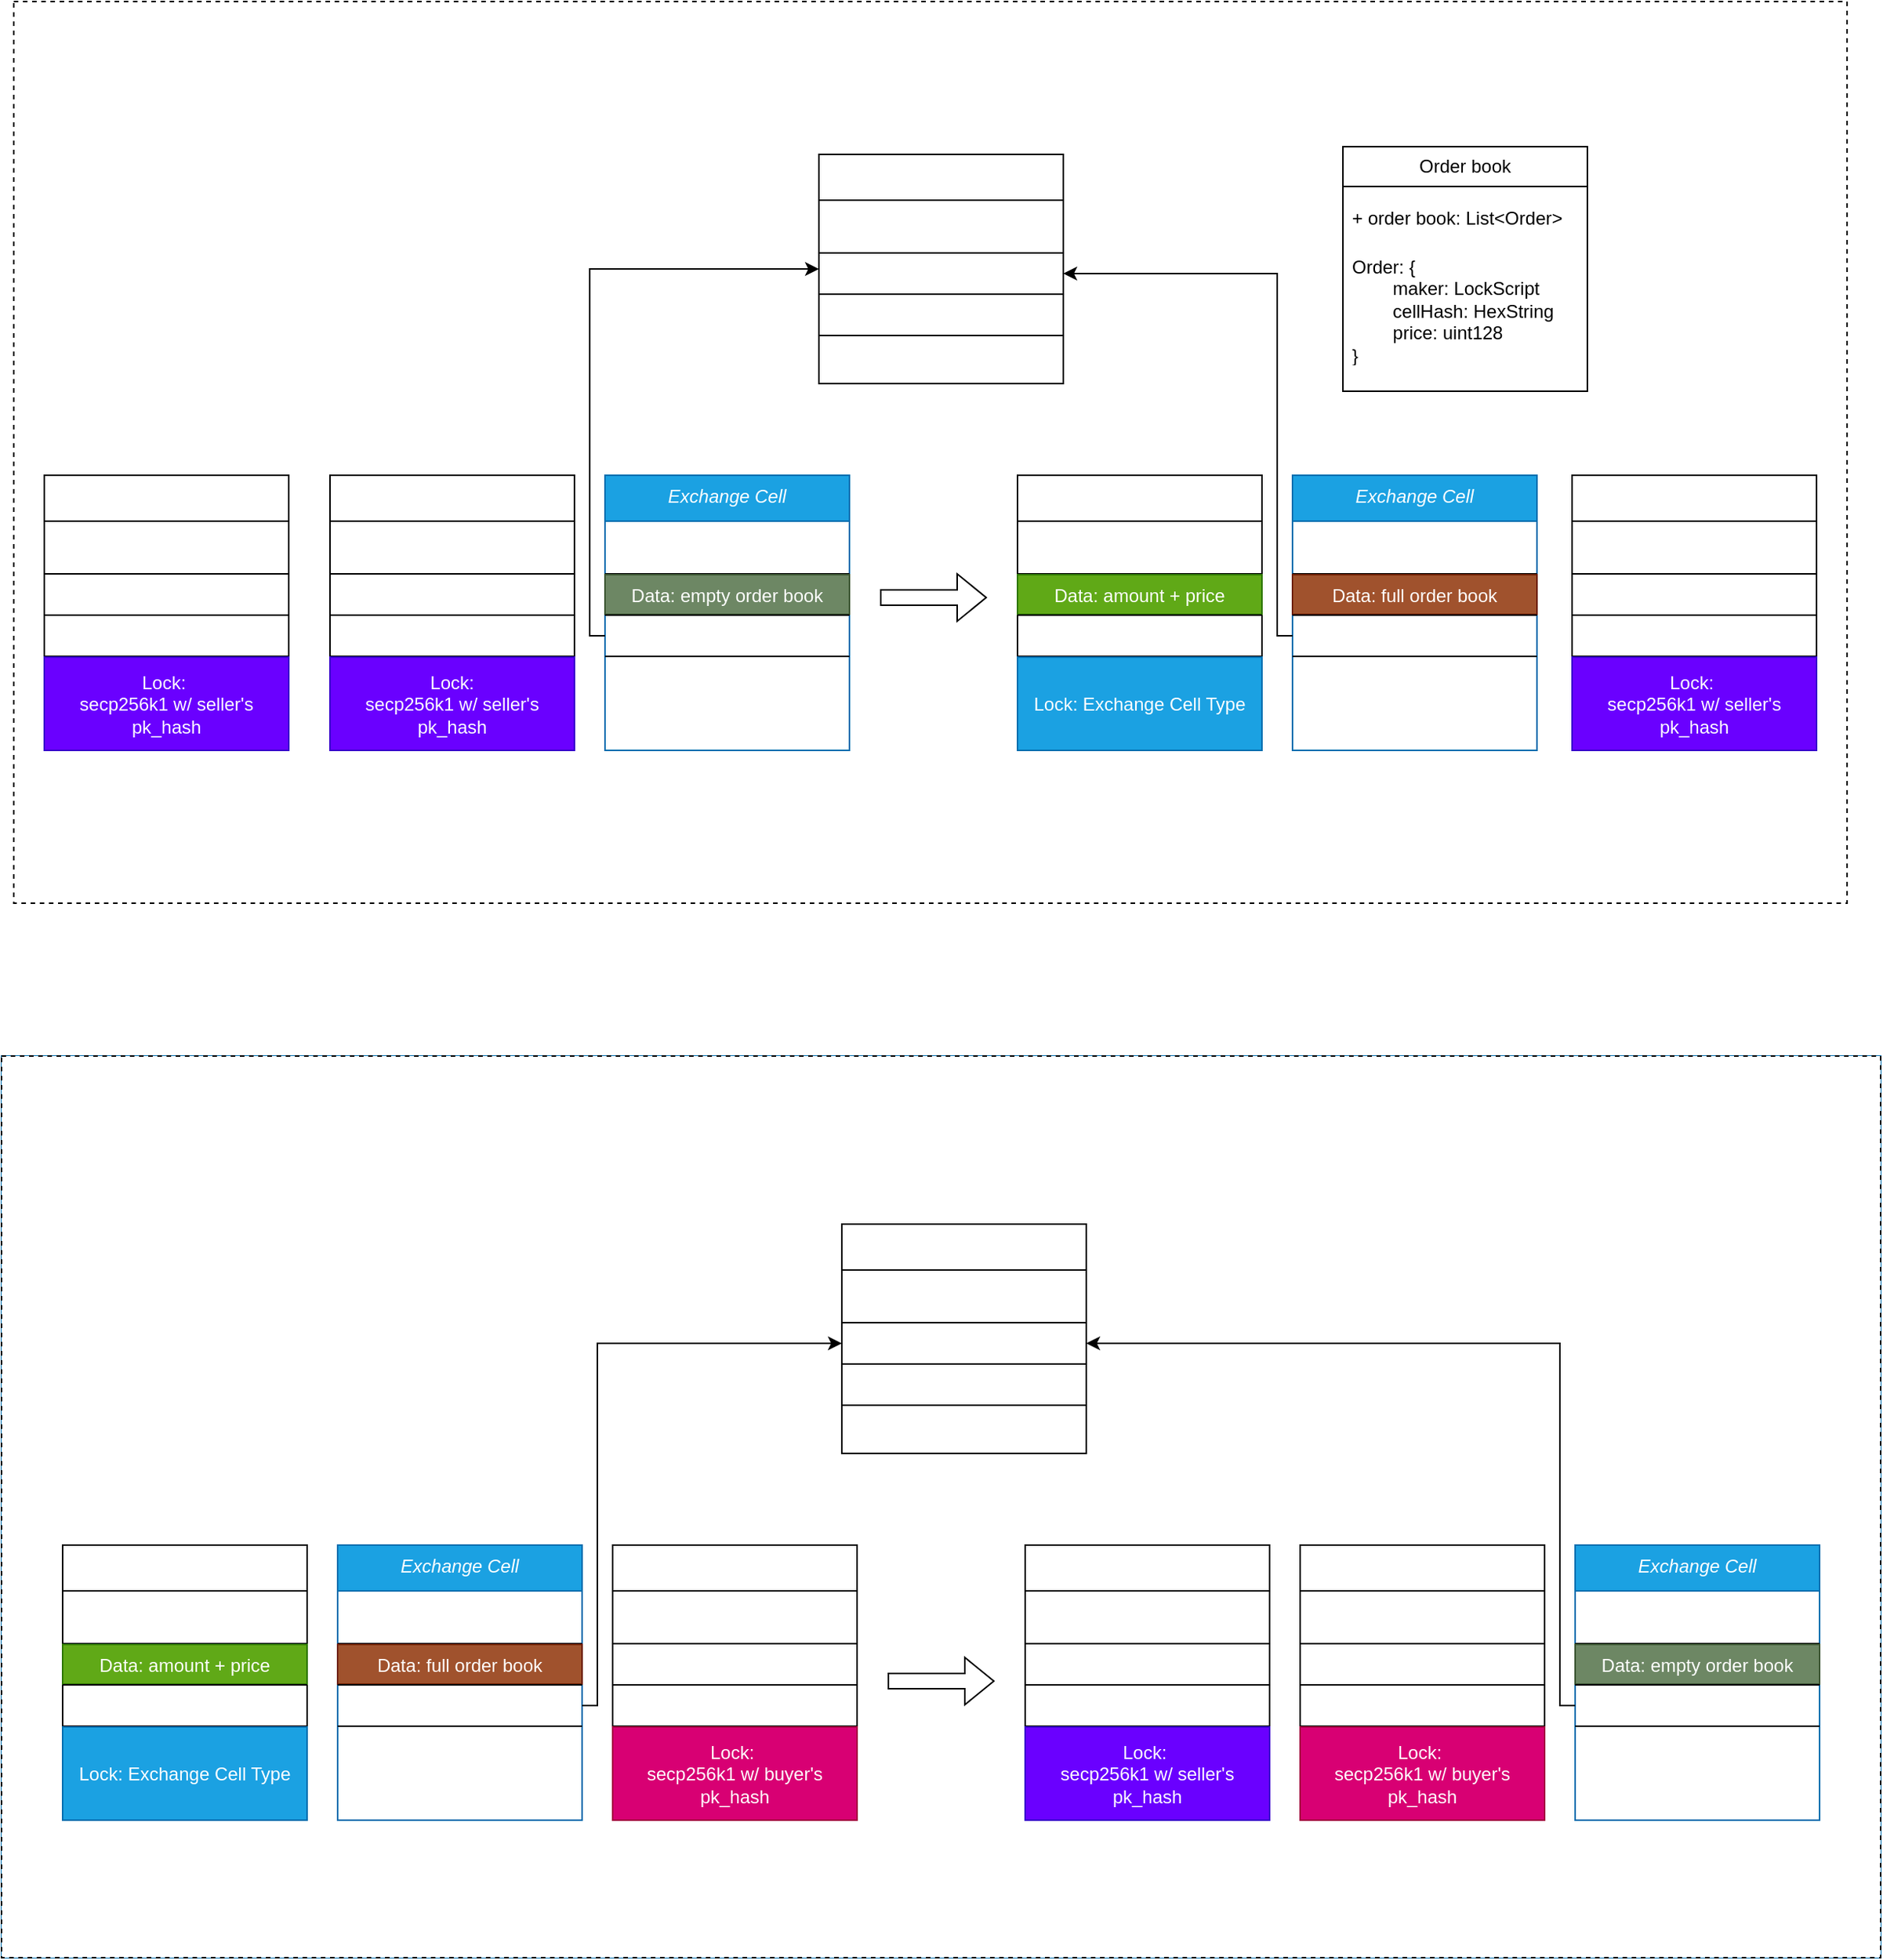 <mxfile version="24.1.0" type="device">
  <diagram id="C5RBs43oDa-KdzZeNtuy" name="Page-1">
    <mxGraphModel dx="1750" dy="1195" grid="1" gridSize="10" guides="1" tooltips="1" connect="1" arrows="1" fold="1" page="1" pageScale="1" pageWidth="3300" pageHeight="4681" math="0" shadow="0">
      <root>
        <mxCell id="WIyWlLk6GJQsqaUBKTNV-0" />
        <mxCell id="WIyWlLk6GJQsqaUBKTNV-1" parent="WIyWlLk6GJQsqaUBKTNV-0" />
        <mxCell id="SY5QjnocFaA03xhbowf3-236" value="" style="group;fillColor=#1ba1e2;fontColor=#ffffff;strokeColor=#006EAF;" parent="WIyWlLk6GJQsqaUBKTNV-1" vertex="1" connectable="0">
          <mxGeometry x="212" y="860" width="1230" height="590" as="geometry" />
        </mxCell>
        <mxCell id="SY5QjnocFaA03xhbowf3-235" value="" style="rounded=0;whiteSpace=wrap;html=1;dashed=1;fontColor=#FFFFFF;" parent="SY5QjnocFaA03xhbowf3-236" vertex="1">
          <mxGeometry width="1230" height="590" as="geometry" />
        </mxCell>
        <mxCell id="SY5QjnocFaA03xhbowf3-116" value="SUDT Cell (in order)" style="swimlane;fontStyle=2;align=center;verticalAlign=top;childLayout=stackLayout;horizontal=1;startSize=30;horizontalStack=0;resizeParent=1;resizeLast=0;collapsible=1;marginBottom=0;rounded=0;shadow=0;strokeWidth=1;fontColor=#FFFFFF;" parent="SY5QjnocFaA03xhbowf3-236" vertex="1">
          <mxGeometry x="40" y="320" width="160" height="180" as="geometry">
            <mxRectangle x="230" y="140" width="160" height="26" as="alternateBounds" />
          </mxGeometry>
        </mxCell>
        <mxCell id="SY5QjnocFaA03xhbowf3-117" value="Capacity" style="text;align=center;verticalAlign=middle;spacingLeft=4;spacingRight=4;overflow=hidden;rotatable=0;points=[[0,0.5],[1,0.5]];portConstraint=eastwest;fontColor=#FFFFFF;" parent="SY5QjnocFaA03xhbowf3-116" vertex="1">
          <mxGeometry y="30" width="160" height="34" as="geometry" />
        </mxCell>
        <mxCell id="SY5QjnocFaA03xhbowf3-118" value="" style="line;html=1;strokeWidth=1;align=left;verticalAlign=middle;spacingTop=-1;spacingLeft=3;spacingRight=3;rotatable=0;labelPosition=right;points=[];portConstraint=eastwest;fontColor=#FFFFFF;" parent="SY5QjnocFaA03xhbowf3-116" vertex="1">
          <mxGeometry y="64" width="160" height="1" as="geometry" />
        </mxCell>
        <mxCell id="SY5QjnocFaA03xhbowf3-119" value="Data: amount + price" style="text;align=center;verticalAlign=middle;spacingLeft=4;spacingRight=4;overflow=hidden;rotatable=0;points=[[0,0.5],[1,0.5]];portConstraint=eastwest;rounded=0;shadow=0;html=0;fontColor=#ffffff;fillColor=#60a917;strokeColor=#2D7600;" parent="SY5QjnocFaA03xhbowf3-116" vertex="1">
          <mxGeometry y="65" width="160" height="26" as="geometry" />
        </mxCell>
        <mxCell id="SY5QjnocFaA03xhbowf3-120" value="" style="line;html=1;strokeWidth=1;align=left;verticalAlign=middle;spacingTop=-1;spacingLeft=3;spacingRight=3;rotatable=0;labelPosition=right;points=[];portConstraint=eastwest;fontColor=#FFFFFF;" parent="SY5QjnocFaA03xhbowf3-116" vertex="1">
          <mxGeometry y="91" width="160" height="1" as="geometry" />
        </mxCell>
        <mxCell id="SY5QjnocFaA03xhbowf3-121" value="Type: SUDT type" style="text;align=center;verticalAlign=middle;spacingLeft=4;spacingRight=4;overflow=hidden;rotatable=0;points=[[0,0.5],[1,0.5]];portConstraint=eastwest;rounded=0;shadow=0;html=0;fontColor=#FFFFFF;" parent="SY5QjnocFaA03xhbowf3-116" vertex="1">
          <mxGeometry y="92" width="160" height="26" as="geometry" />
        </mxCell>
        <mxCell id="SY5QjnocFaA03xhbowf3-122" value="" style="line;html=1;strokeWidth=1;align=left;verticalAlign=middle;spacingTop=-1;spacingLeft=3;spacingRight=3;rotatable=0;labelPosition=right;points=[];portConstraint=eastwest;fontColor=#FFFFFF;" parent="SY5QjnocFaA03xhbowf3-116" vertex="1">
          <mxGeometry y="118" width="160" height="1" as="geometry" />
        </mxCell>
        <mxCell id="SY5QjnocFaA03xhbowf3-123" value="Lock: Exchange Cell Type" style="text;align=center;verticalAlign=middle;spacingLeft=4;spacingRight=4;overflow=hidden;rotatable=0;points=[[0,0.5],[1,0.5]];portConstraint=eastwest;whiteSpace=wrap;fontColor=#ffffff;fillColor=#1ba1e2;strokeColor=#006EAF;" parent="SY5QjnocFaA03xhbowf3-116" vertex="1">
          <mxGeometry y="119" width="160" height="61" as="geometry" />
        </mxCell>
        <mxCell id="SY5QjnocFaA03xhbowf3-124" value="Exchange Cell" style="swimlane;fontStyle=2;align=center;verticalAlign=top;childLayout=stackLayout;horizontal=1;startSize=30;horizontalStack=0;resizeParent=1;resizeLast=0;collapsible=1;marginBottom=0;rounded=0;shadow=0;strokeWidth=1;fontColor=#ffffff;fillColor=#1ba1e2;strokeColor=#006EAF;" parent="SY5QjnocFaA03xhbowf3-236" vertex="1">
          <mxGeometry x="220" y="320" width="160" height="180" as="geometry">
            <mxRectangle x="230" y="140" width="160" height="26" as="alternateBounds" />
          </mxGeometry>
        </mxCell>
        <mxCell id="SY5QjnocFaA03xhbowf3-125" value="Capacity" style="text;align=center;verticalAlign=middle;spacingLeft=4;spacingRight=4;overflow=hidden;rotatable=0;points=[[0,0.5],[1,0.5]];portConstraint=eastwest;fontColor=#FFFFFF;" parent="SY5QjnocFaA03xhbowf3-124" vertex="1">
          <mxGeometry y="30" width="160" height="34" as="geometry" />
        </mxCell>
        <mxCell id="SY5QjnocFaA03xhbowf3-126" value="" style="line;html=1;strokeWidth=1;align=left;verticalAlign=middle;spacingTop=-1;spacingLeft=3;spacingRight=3;rotatable=0;labelPosition=right;points=[];portConstraint=eastwest;fontColor=#FFFFFF;" parent="SY5QjnocFaA03xhbowf3-124" vertex="1">
          <mxGeometry y="64" width="160" height="1" as="geometry" />
        </mxCell>
        <mxCell id="SY5QjnocFaA03xhbowf3-127" value="Data: full order book" style="text;align=center;verticalAlign=middle;spacingLeft=4;spacingRight=4;overflow=hidden;rotatable=0;points=[[0,0.5],[1,0.5]];portConstraint=eastwest;rounded=0;shadow=0;html=0;fontColor=#ffffff;fillColor=#a0522d;strokeColor=#6D1F00;" parent="SY5QjnocFaA03xhbowf3-124" vertex="1">
          <mxGeometry y="65" width="160" height="26" as="geometry" />
        </mxCell>
        <mxCell id="SY5QjnocFaA03xhbowf3-128" value="" style="line;html=1;strokeWidth=1;align=left;verticalAlign=middle;spacingTop=-1;spacingLeft=3;spacingRight=3;rotatable=0;labelPosition=right;points=[];portConstraint=eastwest;fontColor=#FFFFFF;" parent="SY5QjnocFaA03xhbowf3-124" vertex="1">
          <mxGeometry y="91" width="160" height="1" as="geometry" />
        </mxCell>
        <mxCell id="SY5QjnocFaA03xhbowf3-129" value="Type: Exchange" style="text;align=center;verticalAlign=middle;spacingLeft=4;spacingRight=4;overflow=hidden;rotatable=0;points=[[0,0.5],[1,0.5]];portConstraint=eastwest;rounded=0;shadow=0;html=0;fontColor=#FFFFFF;" parent="SY5QjnocFaA03xhbowf3-124" vertex="1">
          <mxGeometry y="92" width="160" height="26" as="geometry" />
        </mxCell>
        <mxCell id="SY5QjnocFaA03xhbowf3-130" value="" style="line;html=1;strokeWidth=1;align=left;verticalAlign=middle;spacingTop=-1;spacingLeft=3;spacingRight=3;rotatable=0;labelPosition=right;points=[];portConstraint=eastwest;fontColor=#FFFFFF;" parent="SY5QjnocFaA03xhbowf3-124" vertex="1">
          <mxGeometry y="118" width="160" height="1" as="geometry" />
        </mxCell>
        <mxCell id="SY5QjnocFaA03xhbowf3-131" value="Lock: null" style="text;align=center;verticalAlign=middle;spacingLeft=4;spacingRight=4;overflow=hidden;rotatable=0;points=[[0,0.5],[1,0.5]];portConstraint=eastwest;whiteSpace=wrap;fontColor=#FFFFFF;" parent="SY5QjnocFaA03xhbowf3-124" vertex="1">
          <mxGeometry y="119" width="160" height="61" as="geometry" />
        </mxCell>
        <mxCell id="SY5QjnocFaA03xhbowf3-132" value="Money Cell" style="swimlane;fontStyle=2;align=center;verticalAlign=top;childLayout=stackLayout;horizontal=1;startSize=30;horizontalStack=0;resizeParent=1;resizeLast=0;collapsible=1;marginBottom=0;rounded=0;shadow=0;strokeWidth=1;fontColor=#FFFFFF;" parent="SY5QjnocFaA03xhbowf3-236" vertex="1">
          <mxGeometry x="400" y="320" width="160" height="180" as="geometry">
            <mxRectangle x="230" y="140" width="160" height="26" as="alternateBounds" />
          </mxGeometry>
        </mxCell>
        <mxCell id="SY5QjnocFaA03xhbowf3-133" value="Capacity: &gt;= price" style="text;align=center;verticalAlign=middle;spacingLeft=4;spacingRight=4;overflow=hidden;rotatable=0;points=[[0,0.5],[1,0.5]];portConstraint=eastwest;fontColor=#FFFFFF;" parent="SY5QjnocFaA03xhbowf3-132" vertex="1">
          <mxGeometry y="30" width="160" height="34" as="geometry" />
        </mxCell>
        <mxCell id="SY5QjnocFaA03xhbowf3-134" value="" style="line;html=1;strokeWidth=1;align=left;verticalAlign=middle;spacingTop=-1;spacingLeft=3;spacingRight=3;rotatable=0;labelPosition=right;points=[];portConstraint=eastwest;fontColor=#FFFFFF;" parent="SY5QjnocFaA03xhbowf3-132" vertex="1">
          <mxGeometry y="64" width="160" height="1" as="geometry" />
        </mxCell>
        <mxCell id="SY5QjnocFaA03xhbowf3-135" value="Data" style="text;align=center;verticalAlign=middle;spacingLeft=4;spacingRight=4;overflow=hidden;rotatable=0;points=[[0,0.5],[1,0.5]];portConstraint=eastwest;rounded=0;shadow=0;html=0;fontColor=#FFFFFF;" parent="SY5QjnocFaA03xhbowf3-132" vertex="1">
          <mxGeometry y="65" width="160" height="26" as="geometry" />
        </mxCell>
        <mxCell id="SY5QjnocFaA03xhbowf3-136" value="" style="line;html=1;strokeWidth=1;align=left;verticalAlign=middle;spacingTop=-1;spacingLeft=3;spacingRight=3;rotatable=0;labelPosition=right;points=[];portConstraint=eastwest;fontColor=#FFFFFF;" parent="SY5QjnocFaA03xhbowf3-132" vertex="1">
          <mxGeometry y="91" width="160" height="1" as="geometry" />
        </mxCell>
        <mxCell id="SY5QjnocFaA03xhbowf3-137" value="Type" style="text;align=center;verticalAlign=middle;spacingLeft=4;spacingRight=4;overflow=hidden;rotatable=0;points=[[0,0.5],[1,0.5]];portConstraint=eastwest;rounded=0;shadow=0;html=0;fontColor=#FFFFFF;" parent="SY5QjnocFaA03xhbowf3-132" vertex="1">
          <mxGeometry y="92" width="160" height="26" as="geometry" />
        </mxCell>
        <mxCell id="SY5QjnocFaA03xhbowf3-138" value="" style="line;html=1;strokeWidth=1;align=left;verticalAlign=middle;spacingTop=-1;spacingLeft=3;spacingRight=3;rotatable=0;labelPosition=right;points=[];portConstraint=eastwest;fontColor=#FFFFFF;" parent="SY5QjnocFaA03xhbowf3-132" vertex="1">
          <mxGeometry y="118" width="160" height="1" as="geometry" />
        </mxCell>
        <mxCell id="SY5QjnocFaA03xhbowf3-139" value="Lock: &#xa;secp256k1 w/ buyer&#39;s pk_hash" style="text;align=center;verticalAlign=middle;spacingLeft=4;spacingRight=4;overflow=hidden;rotatable=0;points=[[0,0.5],[1,0.5]];portConstraint=eastwest;whiteSpace=wrap;fontColor=#FFFFFF;fillColor=#d80073;strokeColor=#A50040;" parent="SY5QjnocFaA03xhbowf3-132" vertex="1">
          <mxGeometry y="119" width="160" height="61" as="geometry" />
        </mxCell>
        <mxCell id="SY5QjnocFaA03xhbowf3-140" value="Money Cell" style="swimlane;fontStyle=2;align=center;verticalAlign=top;childLayout=stackLayout;horizontal=1;startSize=30;horizontalStack=0;resizeParent=1;resizeLast=0;collapsible=1;marginBottom=0;rounded=0;shadow=0;strokeWidth=1;fontColor=#FFFFFF;" parent="SY5QjnocFaA03xhbowf3-236" vertex="1">
          <mxGeometry x="670" y="320" width="160" height="180" as="geometry">
            <mxRectangle x="230" y="140" width="160" height="26" as="alternateBounds" />
          </mxGeometry>
        </mxCell>
        <mxCell id="SY5QjnocFaA03xhbowf3-141" value="Capacity: &gt;= price" style="text;align=center;verticalAlign=middle;spacingLeft=4;spacingRight=4;overflow=hidden;rotatable=0;points=[[0,0.5],[1,0.5]];portConstraint=eastwest;fontColor=#FFFFFF;" parent="SY5QjnocFaA03xhbowf3-140" vertex="1">
          <mxGeometry y="30" width="160" height="34" as="geometry" />
        </mxCell>
        <mxCell id="SY5QjnocFaA03xhbowf3-142" value="" style="line;html=1;strokeWidth=1;align=left;verticalAlign=middle;spacingTop=-1;spacingLeft=3;spacingRight=3;rotatable=0;labelPosition=right;points=[];portConstraint=eastwest;fontColor=#FFFFFF;" parent="SY5QjnocFaA03xhbowf3-140" vertex="1">
          <mxGeometry y="64" width="160" height="1" as="geometry" />
        </mxCell>
        <mxCell id="SY5QjnocFaA03xhbowf3-143" value="Data" style="text;align=center;verticalAlign=middle;spacingLeft=4;spacingRight=4;overflow=hidden;rotatable=0;points=[[0,0.5],[1,0.5]];portConstraint=eastwest;rounded=0;shadow=0;html=0;fontColor=#FFFFFF;" parent="SY5QjnocFaA03xhbowf3-140" vertex="1">
          <mxGeometry y="65" width="160" height="26" as="geometry" />
        </mxCell>
        <mxCell id="SY5QjnocFaA03xhbowf3-144" value="" style="line;html=1;strokeWidth=1;align=left;verticalAlign=middle;spacingTop=-1;spacingLeft=3;spacingRight=3;rotatable=0;labelPosition=right;points=[];portConstraint=eastwest;fontColor=#FFFFFF;" parent="SY5QjnocFaA03xhbowf3-140" vertex="1">
          <mxGeometry y="91" width="160" height="1" as="geometry" />
        </mxCell>
        <mxCell id="SY5QjnocFaA03xhbowf3-145" value="Type" style="text;align=center;verticalAlign=middle;spacingLeft=4;spacingRight=4;overflow=hidden;rotatable=0;points=[[0,0.5],[1,0.5]];portConstraint=eastwest;rounded=0;shadow=0;html=0;fontColor=#FFFFFF;" parent="SY5QjnocFaA03xhbowf3-140" vertex="1">
          <mxGeometry y="92" width="160" height="26" as="geometry" />
        </mxCell>
        <mxCell id="SY5QjnocFaA03xhbowf3-146" value="" style="line;html=1;strokeWidth=1;align=left;verticalAlign=middle;spacingTop=-1;spacingLeft=3;spacingRight=3;rotatable=0;labelPosition=right;points=[];portConstraint=eastwest;fontColor=#FFFFFF;" parent="SY5QjnocFaA03xhbowf3-140" vertex="1">
          <mxGeometry y="118" width="160" height="1" as="geometry" />
        </mxCell>
        <mxCell id="SY5QjnocFaA03xhbowf3-147" value="Lock: &#xa;secp256k1 w/ seller&#39;s pk_hash" style="text;align=center;verticalAlign=middle;spacingLeft=4;spacingRight=4;overflow=hidden;rotatable=0;points=[[0,0.5],[1,0.5]];portConstraint=eastwest;whiteSpace=wrap;fillColor=#6a00ff;fontColor=#FFFFFF;strokeColor=#3700CC;" parent="SY5QjnocFaA03xhbowf3-140" vertex="1">
          <mxGeometry y="119" width="160" height="61" as="geometry" />
        </mxCell>
        <mxCell id="SY5QjnocFaA03xhbowf3-156" value="SUDT Cell (out of order)" style="swimlane;fontStyle=2;align=center;verticalAlign=top;childLayout=stackLayout;horizontal=1;startSize=30;horizontalStack=0;resizeParent=1;resizeLast=0;collapsible=1;marginBottom=0;rounded=0;shadow=0;strokeWidth=1;fontColor=#FFFFFF;" parent="SY5QjnocFaA03xhbowf3-236" vertex="1">
          <mxGeometry x="850" y="320" width="160" height="180" as="geometry">
            <mxRectangle x="230" y="140" width="160" height="26" as="alternateBounds" />
          </mxGeometry>
        </mxCell>
        <mxCell id="SY5QjnocFaA03xhbowf3-157" value="Capacity" style="text;align=center;verticalAlign=middle;spacingLeft=4;spacingRight=4;overflow=hidden;rotatable=0;points=[[0,0.5],[1,0.5]];portConstraint=eastwest;fontColor=#FFFFFF;" parent="SY5QjnocFaA03xhbowf3-156" vertex="1">
          <mxGeometry y="30" width="160" height="34" as="geometry" />
        </mxCell>
        <mxCell id="SY5QjnocFaA03xhbowf3-158" value="" style="line;html=1;strokeWidth=1;align=left;verticalAlign=middle;spacingTop=-1;spacingLeft=3;spacingRight=3;rotatable=0;labelPosition=right;points=[];portConstraint=eastwest;fontColor=#FFFFFF;" parent="SY5QjnocFaA03xhbowf3-156" vertex="1">
          <mxGeometry y="64" width="160" height="1" as="geometry" />
        </mxCell>
        <mxCell id="SY5QjnocFaA03xhbowf3-159" value="Data: amount" style="text;align=center;verticalAlign=middle;spacingLeft=4;spacingRight=4;overflow=hidden;rotatable=0;points=[[0,0.5],[1,0.5]];portConstraint=eastwest;rounded=0;shadow=0;html=0;fontColor=#FFFFFF;" parent="SY5QjnocFaA03xhbowf3-156" vertex="1">
          <mxGeometry y="65" width="160" height="26" as="geometry" />
        </mxCell>
        <mxCell id="SY5QjnocFaA03xhbowf3-160" value="" style="line;html=1;strokeWidth=1;align=left;verticalAlign=middle;spacingTop=-1;spacingLeft=3;spacingRight=3;rotatable=0;labelPosition=right;points=[];portConstraint=eastwest;fontColor=#FFFFFF;" parent="SY5QjnocFaA03xhbowf3-156" vertex="1">
          <mxGeometry y="91" width="160" height="1" as="geometry" />
        </mxCell>
        <mxCell id="SY5QjnocFaA03xhbowf3-161" value="Type: SUDT type" style="text;align=center;verticalAlign=middle;spacingLeft=4;spacingRight=4;overflow=hidden;rotatable=0;points=[[0,0.5],[1,0.5]];portConstraint=eastwest;rounded=0;shadow=0;html=0;fontColor=#FFFFFF;" parent="SY5QjnocFaA03xhbowf3-156" vertex="1">
          <mxGeometry y="92" width="160" height="26" as="geometry" />
        </mxCell>
        <mxCell id="SY5QjnocFaA03xhbowf3-162" value="" style="line;html=1;strokeWidth=1;align=left;verticalAlign=middle;spacingTop=-1;spacingLeft=3;spacingRight=3;rotatable=0;labelPosition=right;points=[];portConstraint=eastwest;fontColor=#FFFFFF;" parent="SY5QjnocFaA03xhbowf3-156" vertex="1">
          <mxGeometry y="118" width="160" height="1" as="geometry" />
        </mxCell>
        <mxCell id="SY5QjnocFaA03xhbowf3-163" value="Lock: &#xa;secp256k1 w/ buyer&#39;s pk_hash" style="text;align=center;verticalAlign=middle;spacingLeft=4;spacingRight=4;overflow=hidden;rotatable=0;points=[[0,0.5],[1,0.5]];portConstraint=eastwest;whiteSpace=wrap;fillColor=#d80073;fontColor=#FFFFFF;strokeColor=#A50040;" parent="SY5QjnocFaA03xhbowf3-156" vertex="1">
          <mxGeometry y="119" width="160" height="61" as="geometry" />
        </mxCell>
        <mxCell id="SY5QjnocFaA03xhbowf3-165" value="Exchange Cell" style="swimlane;fontStyle=2;align=center;verticalAlign=top;childLayout=stackLayout;horizontal=1;startSize=30;horizontalStack=0;resizeParent=1;resizeLast=0;collapsible=1;marginBottom=0;rounded=0;shadow=0;strokeWidth=1;fontColor=#ffffff;fillColor=#1ba1e2;strokeColor=#006EAF;" parent="SY5QjnocFaA03xhbowf3-236" vertex="1">
          <mxGeometry x="1030" y="320" width="160" height="180" as="geometry">
            <mxRectangle x="230" y="140" width="160" height="26" as="alternateBounds" />
          </mxGeometry>
        </mxCell>
        <mxCell id="SY5QjnocFaA03xhbowf3-166" value="Capacity" style="text;align=center;verticalAlign=middle;spacingLeft=4;spacingRight=4;overflow=hidden;rotatable=0;points=[[0,0.5],[1,0.5]];portConstraint=eastwest;fontColor=#FFFFFF;" parent="SY5QjnocFaA03xhbowf3-165" vertex="1">
          <mxGeometry y="30" width="160" height="34" as="geometry" />
        </mxCell>
        <mxCell id="SY5QjnocFaA03xhbowf3-167" value="" style="line;html=1;strokeWidth=1;align=left;verticalAlign=middle;spacingTop=-1;spacingLeft=3;spacingRight=3;rotatable=0;labelPosition=right;points=[];portConstraint=eastwest;fontColor=#FFFFFF;" parent="SY5QjnocFaA03xhbowf3-165" vertex="1">
          <mxGeometry y="64" width="160" height="1" as="geometry" />
        </mxCell>
        <mxCell id="SY5QjnocFaA03xhbowf3-168" value="Data: empty order book" style="text;align=center;verticalAlign=middle;spacingLeft=4;spacingRight=4;overflow=hidden;rotatable=0;points=[[0,0.5],[1,0.5]];portConstraint=eastwest;rounded=0;shadow=0;html=0;fontColor=#ffffff;fillColor=#6d8764;strokeColor=#3A5431;" parent="SY5QjnocFaA03xhbowf3-165" vertex="1">
          <mxGeometry y="65" width="160" height="26" as="geometry" />
        </mxCell>
        <mxCell id="SY5QjnocFaA03xhbowf3-169" value="" style="line;html=1;strokeWidth=1;align=left;verticalAlign=middle;spacingTop=-1;spacingLeft=3;spacingRight=3;rotatable=0;labelPosition=right;points=[];portConstraint=eastwest;fontColor=#FFFFFF;" parent="SY5QjnocFaA03xhbowf3-165" vertex="1">
          <mxGeometry y="91" width="160" height="1" as="geometry" />
        </mxCell>
        <mxCell id="SY5QjnocFaA03xhbowf3-170" value="Type: Exchange" style="text;align=center;verticalAlign=middle;spacingLeft=4;spacingRight=4;overflow=hidden;rotatable=0;points=[[0,0.5],[1,0.5]];portConstraint=eastwest;rounded=0;shadow=0;html=0;fontColor=#FFFFFF;" parent="SY5QjnocFaA03xhbowf3-165" vertex="1">
          <mxGeometry y="92" width="160" height="26" as="geometry" />
        </mxCell>
        <mxCell id="SY5QjnocFaA03xhbowf3-171" value="" style="line;html=1;strokeWidth=1;align=left;verticalAlign=middle;spacingTop=-1;spacingLeft=3;spacingRight=3;rotatable=0;labelPosition=right;points=[];portConstraint=eastwest;fontColor=#FFFFFF;" parent="SY5QjnocFaA03xhbowf3-165" vertex="1">
          <mxGeometry y="118" width="160" height="1" as="geometry" />
        </mxCell>
        <mxCell id="SY5QjnocFaA03xhbowf3-172" value="Lock: null" style="text;align=center;verticalAlign=middle;spacingLeft=4;spacingRight=4;overflow=hidden;rotatable=0;points=[[0,0.5],[1,0.5]];portConstraint=eastwest;whiteSpace=wrap;fontColor=#FFFFFF;" parent="SY5QjnocFaA03xhbowf3-165" vertex="1">
          <mxGeometry y="119" width="160" height="61" as="geometry" />
        </mxCell>
        <mxCell id="SY5QjnocFaA03xhbowf3-173" value="" style="shape=flexArrow;endArrow=classic;html=1;rounded=0;fontColor=#FFFFFF;" parent="SY5QjnocFaA03xhbowf3-236" edge="1">
          <mxGeometry width="50" height="50" relative="1" as="geometry">
            <mxPoint x="580" y="409" as="sourcePoint" />
            <mxPoint x="650" y="409" as="targetPoint" />
          </mxGeometry>
        </mxCell>
        <mxCell id="SY5QjnocFaA03xhbowf3-174" value="&lt;font style=&quot;font-size: 36px;&quot;&gt;Tx Input&lt;/font&gt;" style="text;strokeColor=none;fillColor=none;align=center;verticalAlign=middle;spacingLeft=4;spacingRight=4;overflow=hidden;points=[[0,0.5],[1,0.5]];portConstraint=eastwest;rotatable=0;whiteSpace=wrap;html=1;rounded=0;fontColor=#FFFFFF;" parent="SY5QjnocFaA03xhbowf3-236" vertex="1">
          <mxGeometry x="210" y="520" width="180" height="50" as="geometry" />
        </mxCell>
        <mxCell id="SY5QjnocFaA03xhbowf3-175" value="&lt;font style=&quot;font-size: 36px;&quot;&gt;Tx Output&lt;/font&gt;" style="text;strokeColor=none;fillColor=none;align=center;verticalAlign=middle;spacingLeft=4;spacingRight=4;overflow=hidden;points=[[0,0.5],[1,0.5]];portConstraint=eastwest;rotatable=0;whiteSpace=wrap;html=1;rounded=0;fontColor=#FFFFFF;" parent="SY5QjnocFaA03xhbowf3-236" vertex="1">
          <mxGeometry x="840" y="520" width="180" height="50" as="geometry" />
        </mxCell>
        <mxCell id="SY5QjnocFaA03xhbowf3-176" value="&lt;font style=&quot;font-size: 72px;&quot;&gt;Take Order&lt;/font&gt;" style="text;strokeColor=none;fillColor=none;align=center;verticalAlign=middle;spacingLeft=4;spacingRight=4;overflow=hidden;points=[[0,0.5],[1,0.5]];portConstraint=eastwest;rotatable=0;whiteSpace=wrap;html=1;rounded=0;fontColor=#FFFFFF;" parent="SY5QjnocFaA03xhbowf3-236" vertex="1">
          <mxGeometry x="400" y="10" width="425" height="100" as="geometry" />
        </mxCell>
        <mxCell id="SY5QjnocFaA03xhbowf3-177" value="Exchange Script Cell" style="swimlane;fontStyle=2;align=center;verticalAlign=top;childLayout=stackLayout;horizontal=1;startSize=30;horizontalStack=0;resizeParent=1;resizeLast=0;collapsible=1;marginBottom=0;rounded=0;shadow=0;strokeWidth=1;fontColor=#FFFFFF;" parent="SY5QjnocFaA03xhbowf3-236" vertex="1">
          <mxGeometry x="550" y="110" width="160" height="150" as="geometry">
            <mxRectangle x="230" y="140" width="160" height="26" as="alternateBounds" />
          </mxGeometry>
        </mxCell>
        <mxCell id="SY5QjnocFaA03xhbowf3-178" value="Capacity" style="text;align=center;verticalAlign=middle;spacingLeft=4;spacingRight=4;overflow=hidden;rotatable=0;points=[[0,0.5],[1,0.5]];portConstraint=eastwest;fontColor=#FFFFFF;" parent="SY5QjnocFaA03xhbowf3-177" vertex="1">
          <mxGeometry y="30" width="160" height="34" as="geometry" />
        </mxCell>
        <mxCell id="SY5QjnocFaA03xhbowf3-179" value="" style="line;html=1;strokeWidth=1;align=left;verticalAlign=middle;spacingTop=-1;spacingLeft=3;spacingRight=3;rotatable=0;labelPosition=right;points=[];portConstraint=eastwest;fontColor=#FFFFFF;" parent="SY5QjnocFaA03xhbowf3-177" vertex="1">
          <mxGeometry y="64" width="160" height="1" as="geometry" />
        </mxCell>
        <mxCell id="SY5QjnocFaA03xhbowf3-180" value="Data: exchange type script" style="text;align=center;verticalAlign=middle;spacingLeft=4;spacingRight=4;overflow=hidden;rotatable=0;points=[[0,0.5],[1,0.5]];portConstraint=eastwest;rounded=0;shadow=0;html=0;fontColor=#FFFFFF;" parent="SY5QjnocFaA03xhbowf3-177" vertex="1">
          <mxGeometry y="65" width="160" height="26" as="geometry" />
        </mxCell>
        <mxCell id="SY5QjnocFaA03xhbowf3-181" value="" style="line;html=1;strokeWidth=1;align=left;verticalAlign=middle;spacingTop=-1;spacingLeft=3;spacingRight=3;rotatable=0;labelPosition=right;points=[];portConstraint=eastwest;fontColor=#FFFFFF;" parent="SY5QjnocFaA03xhbowf3-177" vertex="1">
          <mxGeometry y="91" width="160" height="1" as="geometry" />
        </mxCell>
        <mxCell id="SY5QjnocFaA03xhbowf3-182" value="Type" style="text;align=center;verticalAlign=middle;spacingLeft=4;spacingRight=4;overflow=hidden;rotatable=0;points=[[0,0.5],[1,0.5]];portConstraint=eastwest;rounded=0;shadow=0;html=0;fontColor=#FFFFFF;" parent="SY5QjnocFaA03xhbowf3-177" vertex="1">
          <mxGeometry y="92" width="160" height="26" as="geometry" />
        </mxCell>
        <mxCell id="SY5QjnocFaA03xhbowf3-183" value="" style="line;html=1;strokeWidth=1;align=left;verticalAlign=middle;spacingTop=-1;spacingLeft=3;spacingRight=3;rotatable=0;labelPosition=right;points=[];portConstraint=eastwest;fontColor=#FFFFFF;" parent="SY5QjnocFaA03xhbowf3-177" vertex="1">
          <mxGeometry y="118" width="160" height="1" as="geometry" />
        </mxCell>
        <mxCell id="SY5QjnocFaA03xhbowf3-184" value="Lock" style="text;align=center;verticalAlign=middle;spacingLeft=4;spacingRight=4;overflow=hidden;rotatable=0;points=[[0,0.5],[1,0.5]];portConstraint=eastwest;whiteSpace=wrap;fontColor=#FFFFFF;" parent="SY5QjnocFaA03xhbowf3-177" vertex="1">
          <mxGeometry y="119" width="160" height="31" as="geometry" />
        </mxCell>
        <mxCell id="SY5QjnocFaA03xhbowf3-185" style="edgeStyle=orthogonalEdgeStyle;rounded=0;orthogonalLoop=1;jettySize=auto;html=1;exitX=1;exitY=0.5;exitDx=0;exitDy=0;entryX=0;entryY=0.5;entryDx=0;entryDy=0;" parent="SY5QjnocFaA03xhbowf3-236" source="SY5QjnocFaA03xhbowf3-129" target="SY5QjnocFaA03xhbowf3-180" edge="1">
          <mxGeometry relative="1" as="geometry">
            <Array as="points">
              <mxPoint x="390" y="425" />
              <mxPoint x="390" y="188" />
            </Array>
          </mxGeometry>
        </mxCell>
        <mxCell id="SY5QjnocFaA03xhbowf3-186" style="edgeStyle=orthogonalEdgeStyle;rounded=0;orthogonalLoop=1;jettySize=auto;html=1;exitX=0;exitY=0.5;exitDx=0;exitDy=0;entryX=1;entryY=0.5;entryDx=0;entryDy=0;" parent="SY5QjnocFaA03xhbowf3-236" source="SY5QjnocFaA03xhbowf3-170" target="SY5QjnocFaA03xhbowf3-180" edge="1">
          <mxGeometry relative="1" as="geometry">
            <Array as="points">
              <mxPoint x="1020" y="425" />
              <mxPoint x="1020" y="188" />
            </Array>
          </mxGeometry>
        </mxCell>
        <mxCell id="ou4d1N7ZHT4sFtkGqu4F-103" value="" style="group" vertex="1" connectable="0" parent="WIyWlLk6GJQsqaUBKTNV-1">
          <mxGeometry x="220" y="170" width="1200" height="590" as="geometry" />
        </mxCell>
        <mxCell id="SY5QjnocFaA03xhbowf3-66" value="" style="rounded=0;whiteSpace=wrap;html=1;dashed=1;fontColor=#FFFFFF;container=0;" parent="ou4d1N7ZHT4sFtkGqu4F-103" vertex="1">
          <mxGeometry width="1200" height="590" as="geometry" />
        </mxCell>
        <mxCell id="SY5QjnocFaA03xhbowf3-11" value="SUDT Cell (out of order)" style="swimlane;fontStyle=2;align=center;verticalAlign=top;childLayout=stackLayout;horizontal=1;startSize=30;horizontalStack=0;resizeParent=1;resizeLast=0;collapsible=1;marginBottom=0;rounded=0;shadow=0;strokeWidth=1;fontColor=#FFFFFF;container=0;" parent="ou4d1N7ZHT4sFtkGqu4F-103" vertex="1">
          <mxGeometry x="207" y="310" width="160" height="180" as="geometry">
            <mxRectangle x="230" y="140" width="160" height="26" as="alternateBounds" />
          </mxGeometry>
        </mxCell>
        <mxCell id="SY5QjnocFaA03xhbowf3-19" value="SUDT Cell (in order)" style="swimlane;fontStyle=2;align=center;verticalAlign=top;childLayout=stackLayout;horizontal=1;startSize=30;horizontalStack=0;resizeParent=1;resizeLast=0;collapsible=1;marginBottom=0;rounded=0;shadow=0;strokeWidth=1;fontColor=#FFFFFF;container=0;" parent="ou4d1N7ZHT4sFtkGqu4F-103" vertex="1">
          <mxGeometry x="657" y="310" width="160" height="180" as="geometry">
            <mxRectangle x="230" y="140" width="160" height="26" as="alternateBounds" />
          </mxGeometry>
        </mxCell>
        <mxCell id="SY5QjnocFaA03xhbowf3-27" value="Exchange Cell" style="swimlane;fontStyle=2;align=center;verticalAlign=top;childLayout=stackLayout;horizontal=1;startSize=30;horizontalStack=0;resizeParent=1;resizeLast=0;collapsible=1;marginBottom=0;rounded=0;shadow=0;strokeWidth=1;fontColor=#ffffff;container=0;fillColor=#1ba1e2;strokeColor=#006EAF;" parent="ou4d1N7ZHT4sFtkGqu4F-103" vertex="1">
          <mxGeometry x="387" y="310" width="160" height="180" as="geometry">
            <mxRectangle x="230" y="140" width="160" height="26" as="alternateBounds" />
          </mxGeometry>
        </mxCell>
        <mxCell id="SY5QjnocFaA03xhbowf3-43" value="Exchange Cell" style="swimlane;fontStyle=2;align=center;verticalAlign=top;childLayout=stackLayout;horizontal=1;startSize=30;horizontalStack=0;resizeParent=1;resizeLast=0;collapsible=1;marginBottom=0;rounded=0;shadow=0;strokeWidth=1;fontColor=#ffffff;container=0;fillColor=#1ba1e2;strokeColor=#006EAF;" parent="ou4d1N7ZHT4sFtkGqu4F-103" vertex="1">
          <mxGeometry x="837" y="310" width="160" height="180" as="geometry">
            <mxRectangle x="230" y="140" width="160" height="26" as="alternateBounds" />
          </mxGeometry>
        </mxCell>
        <mxCell id="SY5QjnocFaA03xhbowf3-51" value="Exchange Script Cell" style="swimlane;fontStyle=2;align=center;verticalAlign=top;childLayout=stackLayout;horizontal=1;startSize=30;horizontalStack=0;resizeParent=1;resizeLast=0;collapsible=1;marginBottom=0;rounded=0;shadow=0;strokeWidth=1;fontColor=#FFFFFF;container=0;" parent="ou4d1N7ZHT4sFtkGqu4F-103" vertex="1">
          <mxGeometry x="527" y="100" width="160" height="150" as="geometry">
            <mxRectangle x="230" y="140" width="160" height="26" as="alternateBounds" />
          </mxGeometry>
        </mxCell>
        <mxCell id="SY5QjnocFaA03xhbowf3-59" style="edgeStyle=orthogonalEdgeStyle;rounded=0;orthogonalLoop=1;jettySize=auto;html=1;entryX=0;entryY=0.5;entryDx=0;entryDy=0;fontColor=#FFFFFF;" parent="ou4d1N7ZHT4sFtkGqu4F-103" source="SY5QjnocFaA03xhbowf3-32" target="SY5QjnocFaA03xhbowf3-51" edge="1">
          <mxGeometry relative="1" as="geometry">
            <Array as="points">
              <mxPoint x="377" y="415" />
              <mxPoint x="377" y="175" />
            </Array>
          </mxGeometry>
        </mxCell>
        <mxCell id="SY5QjnocFaA03xhbowf3-61" style="edgeStyle=orthogonalEdgeStyle;rounded=0;orthogonalLoop=1;jettySize=auto;html=1;entryX=1;entryY=0.5;entryDx=0;entryDy=0;fontColor=#FFFFFF;" parent="ou4d1N7ZHT4sFtkGqu4F-103" source="SY5QjnocFaA03xhbowf3-48" target="SY5QjnocFaA03xhbowf3-54" edge="1">
          <mxGeometry relative="1" as="geometry">
            <Array as="points">
              <mxPoint x="827" y="415" />
              <mxPoint x="827" y="178" />
            </Array>
          </mxGeometry>
        </mxCell>
        <mxCell id="SY5QjnocFaA03xhbowf3-62" value="" style="shape=flexArrow;endArrow=classic;html=1;rounded=0;fontColor=#FFFFFF;" parent="ou4d1N7ZHT4sFtkGqu4F-103" edge="1">
          <mxGeometry width="50" height="50" relative="1" as="geometry">
            <mxPoint x="567" y="390" as="sourcePoint" />
            <mxPoint x="637" y="390" as="targetPoint" />
          </mxGeometry>
        </mxCell>
        <mxCell id="SY5QjnocFaA03xhbowf3-63" value="&lt;font style=&quot;font-size: 72px;&quot;&gt;Make Order&lt;/font&gt;" style="text;strokeColor=none;fillColor=none;align=center;verticalAlign=middle;spacingLeft=4;spacingRight=4;overflow=hidden;points=[[0,0.5],[1,0.5]];portConstraint=eastwest;rotatable=0;whiteSpace=wrap;html=1;rounded=0;fontColor=#FFFFFF;container=0;" parent="ou4d1N7ZHT4sFtkGqu4F-103" vertex="1">
          <mxGeometry x="387" width="425" height="100" as="geometry" />
        </mxCell>
        <mxCell id="SY5QjnocFaA03xhbowf3-64" value="&lt;font style=&quot;font-size: 36px;&quot;&gt;Tx Input&lt;/font&gt;" style="text;strokeColor=none;fillColor=none;align=center;verticalAlign=middle;spacingLeft=4;spacingRight=4;overflow=hidden;points=[[0,0.5],[1,0.5]];portConstraint=eastwest;rotatable=0;whiteSpace=wrap;html=1;rounded=0;fontColor=#FFFFFF;container=0;" parent="ou4d1N7ZHT4sFtkGqu4F-103" vertex="1">
          <mxGeometry x="207" y="510" width="180" height="50" as="geometry" />
        </mxCell>
        <mxCell id="SY5QjnocFaA03xhbowf3-65" value="&lt;font style=&quot;font-size: 36px;&quot;&gt;Tx Output&lt;/font&gt;" style="text;strokeColor=none;fillColor=none;align=center;verticalAlign=middle;spacingLeft=4;spacingRight=4;overflow=hidden;points=[[0,0.5],[1,0.5]];portConstraint=eastwest;rotatable=0;whiteSpace=wrap;html=1;rounded=0;fontColor=#FFFFFF;container=0;" parent="ou4d1N7ZHT4sFtkGqu4F-103" vertex="1">
          <mxGeometry x="827" y="510" width="180" height="50" as="geometry" />
        </mxCell>
        <mxCell id="SY5QjnocFaA03xhbowf3-12" value="Capacity" style="text;align=center;verticalAlign=middle;spacingLeft=4;spacingRight=4;overflow=hidden;rotatable=0;points=[[0,0.5],[1,0.5]];portConstraint=eastwest;fontColor=#FFFFFF;container=0;" parent="ou4d1N7ZHT4sFtkGqu4F-103" vertex="1">
          <mxGeometry x="207" y="340" width="160" height="34" as="geometry" />
        </mxCell>
        <mxCell id="SY5QjnocFaA03xhbowf3-13" value="" style="line;html=1;strokeWidth=1;align=left;verticalAlign=middle;spacingTop=-1;spacingLeft=3;spacingRight=3;rotatable=0;labelPosition=right;points=[];portConstraint=eastwest;fontColor=#FFFFFF;container=0;" parent="ou4d1N7ZHT4sFtkGqu4F-103" vertex="1">
          <mxGeometry x="207" y="374" width="160" height="1" as="geometry" />
        </mxCell>
        <mxCell id="SY5QjnocFaA03xhbowf3-14" value="Data: amount" style="text;align=center;verticalAlign=middle;spacingLeft=4;spacingRight=4;overflow=hidden;rotatable=0;points=[[0,0.5],[1,0.5]];portConstraint=eastwest;rounded=0;shadow=0;html=0;fontColor=#FFFFFF;container=0;" parent="ou4d1N7ZHT4sFtkGqu4F-103" vertex="1">
          <mxGeometry x="207" y="375" width="160" height="26" as="geometry" />
        </mxCell>
        <mxCell id="SY5QjnocFaA03xhbowf3-15" value="" style="line;html=1;strokeWidth=1;align=left;verticalAlign=middle;spacingTop=-1;spacingLeft=3;spacingRight=3;rotatable=0;labelPosition=right;points=[];portConstraint=eastwest;fontColor=#FFFFFF;container=0;" parent="ou4d1N7ZHT4sFtkGqu4F-103" vertex="1">
          <mxGeometry x="207" y="401" width="160" height="1" as="geometry" />
        </mxCell>
        <mxCell id="SY5QjnocFaA03xhbowf3-16" value="Type: SUDT type" style="text;align=center;verticalAlign=middle;spacingLeft=4;spacingRight=4;overflow=hidden;rotatable=0;points=[[0,0.5],[1,0.5]];portConstraint=eastwest;rounded=0;shadow=0;html=0;fontColor=#FFFFFF;container=0;" parent="ou4d1N7ZHT4sFtkGqu4F-103" vertex="1">
          <mxGeometry x="207" y="402" width="160" height="26" as="geometry" />
        </mxCell>
        <mxCell id="SY5QjnocFaA03xhbowf3-17" value="" style="line;html=1;strokeWidth=1;align=left;verticalAlign=middle;spacingTop=-1;spacingLeft=3;spacingRight=3;rotatable=0;labelPosition=right;points=[];portConstraint=eastwest;fontColor=#FFFFFF;container=0;" parent="ou4d1N7ZHT4sFtkGqu4F-103" vertex="1">
          <mxGeometry x="207" y="428" width="160" height="1" as="geometry" />
        </mxCell>
        <mxCell id="SY5QjnocFaA03xhbowf3-18" value="Lock:&#xa;secp256k1 w/ seller&#39;s pk_hash" style="text;align=center;verticalAlign=middle;spacingLeft=4;spacingRight=4;overflow=hidden;rotatable=0;points=[[0,0.5],[1,0.5]];portConstraint=eastwest;whiteSpace=wrap;fontColor=#FFFFFF;fillColor=#6a00ff;strokeColor=#3700CC;container=0;" parent="ou4d1N7ZHT4sFtkGqu4F-103" vertex="1">
          <mxGeometry x="207" y="429" width="160" height="61" as="geometry" />
        </mxCell>
        <mxCell id="SY5QjnocFaA03xhbowf3-20" value="Capacity" style="text;align=center;verticalAlign=middle;spacingLeft=4;spacingRight=4;overflow=hidden;rotatable=0;points=[[0,0.5],[1,0.5]];portConstraint=eastwest;fontColor=#FFFFFF;container=0;" parent="ou4d1N7ZHT4sFtkGqu4F-103" vertex="1">
          <mxGeometry x="657" y="340" width="160" height="34" as="geometry" />
        </mxCell>
        <mxCell id="SY5QjnocFaA03xhbowf3-21" value="" style="line;html=1;strokeWidth=1;align=left;verticalAlign=middle;spacingTop=-1;spacingLeft=3;spacingRight=3;rotatable=0;labelPosition=right;points=[];portConstraint=eastwest;fontColor=#FFFFFF;container=0;" parent="ou4d1N7ZHT4sFtkGqu4F-103" vertex="1">
          <mxGeometry x="657" y="374" width="160" height="1" as="geometry" />
        </mxCell>
        <mxCell id="SY5QjnocFaA03xhbowf3-22" value="Data: amount + price" style="text;align=center;verticalAlign=middle;spacingLeft=4;spacingRight=4;overflow=hidden;rotatable=0;points=[[0,0.5],[1,0.5]];portConstraint=eastwest;rounded=0;shadow=0;html=0;fontColor=#ffffff;container=0;fillColor=#60a917;strokeColor=#2D7600;" parent="ou4d1N7ZHT4sFtkGqu4F-103" vertex="1">
          <mxGeometry x="657" y="375" width="160" height="26" as="geometry" />
        </mxCell>
        <mxCell id="SY5QjnocFaA03xhbowf3-23" value="" style="line;html=1;strokeWidth=1;align=left;verticalAlign=middle;spacingTop=-1;spacingLeft=3;spacingRight=3;rotatable=0;labelPosition=right;points=[];portConstraint=eastwest;fontColor=#FFFFFF;container=0;" parent="ou4d1N7ZHT4sFtkGqu4F-103" vertex="1">
          <mxGeometry x="657" y="401" width="160" height="1" as="geometry" />
        </mxCell>
        <mxCell id="SY5QjnocFaA03xhbowf3-24" value="Type: SUDT type" style="text;align=center;verticalAlign=middle;spacingLeft=4;spacingRight=4;overflow=hidden;rotatable=0;points=[[0,0.5],[1,0.5]];portConstraint=eastwest;rounded=0;shadow=0;html=0;fontColor=#FFFFFF;container=0;" parent="ou4d1N7ZHT4sFtkGqu4F-103" vertex="1">
          <mxGeometry x="657" y="402" width="160" height="26" as="geometry" />
        </mxCell>
        <mxCell id="SY5QjnocFaA03xhbowf3-25" value="" style="line;html=1;strokeWidth=1;align=left;verticalAlign=middle;spacingTop=-1;spacingLeft=3;spacingRight=3;rotatable=0;labelPosition=right;points=[];portConstraint=eastwest;fontColor=#FFFFFF;container=0;" parent="ou4d1N7ZHT4sFtkGqu4F-103" vertex="1">
          <mxGeometry x="657" y="428" width="160" height="1" as="geometry" />
        </mxCell>
        <mxCell id="SY5QjnocFaA03xhbowf3-26" value="Lock: Exchange Cell Type" style="text;align=center;verticalAlign=middle;spacingLeft=4;spacingRight=4;overflow=hidden;rotatable=0;points=[[0,0.5],[1,0.5]];portConstraint=eastwest;whiteSpace=wrap;fontColor=#ffffff;fillColor=#1ba1e2;strokeColor=#006EAF;container=0;" parent="ou4d1N7ZHT4sFtkGqu4F-103" vertex="1">
          <mxGeometry x="657" y="429" width="160" height="61" as="geometry" />
        </mxCell>
        <mxCell id="SY5QjnocFaA03xhbowf3-28" value="Capacity" style="text;align=center;verticalAlign=middle;spacingLeft=4;spacingRight=4;overflow=hidden;rotatable=0;points=[[0,0.5],[1,0.5]];portConstraint=eastwest;fontColor=#FFFFFF;container=0;" parent="ou4d1N7ZHT4sFtkGqu4F-103" vertex="1">
          <mxGeometry x="387" y="340" width="160" height="34" as="geometry" />
        </mxCell>
        <mxCell id="SY5QjnocFaA03xhbowf3-29" value="" style="line;html=1;strokeWidth=1;align=left;verticalAlign=middle;spacingTop=-1;spacingLeft=3;spacingRight=3;rotatable=0;labelPosition=right;points=[];portConstraint=eastwest;fontColor=#FFFFFF;container=0;" parent="ou4d1N7ZHT4sFtkGqu4F-103" vertex="1">
          <mxGeometry x="387" y="374" width="160" height="1" as="geometry" />
        </mxCell>
        <mxCell id="SY5QjnocFaA03xhbowf3-30" value="Data: empty order book" style="text;align=center;verticalAlign=middle;spacingLeft=4;spacingRight=4;overflow=hidden;rotatable=0;points=[[0,0.5],[1,0.5]];portConstraint=eastwest;rounded=0;shadow=0;html=0;fontColor=#ffffff;fillColor=#6d8764;strokeColor=#3A5431;container=0;" parent="ou4d1N7ZHT4sFtkGqu4F-103" vertex="1">
          <mxGeometry x="387" y="375" width="160" height="26" as="geometry" />
        </mxCell>
        <mxCell id="SY5QjnocFaA03xhbowf3-31" value="" style="line;html=1;strokeWidth=1;align=left;verticalAlign=middle;spacingTop=-1;spacingLeft=3;spacingRight=3;rotatable=0;labelPosition=right;points=[];portConstraint=eastwest;fontColor=#FFFFFF;container=0;" parent="ou4d1N7ZHT4sFtkGqu4F-103" vertex="1">
          <mxGeometry x="387" y="401" width="160" height="1" as="geometry" />
        </mxCell>
        <mxCell id="SY5QjnocFaA03xhbowf3-32" value="Type: Exchange" style="text;align=center;verticalAlign=middle;spacingLeft=4;spacingRight=4;overflow=hidden;rotatable=0;points=[[0,0.5],[1,0.5]];portConstraint=eastwest;rounded=0;shadow=0;html=0;fontColor=#FFFFFF;container=0;" parent="ou4d1N7ZHT4sFtkGqu4F-103" vertex="1">
          <mxGeometry x="387" y="402" width="160" height="26" as="geometry" />
        </mxCell>
        <mxCell id="SY5QjnocFaA03xhbowf3-33" value="" style="line;html=1;strokeWidth=1;align=left;verticalAlign=middle;spacingTop=-1;spacingLeft=3;spacingRight=3;rotatable=0;labelPosition=right;points=[];portConstraint=eastwest;fontColor=#FFFFFF;container=0;" parent="ou4d1N7ZHT4sFtkGqu4F-103" vertex="1">
          <mxGeometry x="387" y="428" width="160" height="1" as="geometry" />
        </mxCell>
        <mxCell id="SY5QjnocFaA03xhbowf3-34" value="Lock: null" style="text;align=center;verticalAlign=middle;spacingLeft=4;spacingRight=4;overflow=hidden;rotatable=0;points=[[0,0.5],[1,0.5]];portConstraint=eastwest;whiteSpace=wrap;fontColor=#FFFFFF;container=0;" parent="ou4d1N7ZHT4sFtkGqu4F-103" vertex="1">
          <mxGeometry x="387" y="429" width="160" height="61" as="geometry" />
        </mxCell>
        <mxCell id="SY5QjnocFaA03xhbowf3-44" value="Capacity" style="text;align=center;verticalAlign=middle;spacingLeft=4;spacingRight=4;overflow=hidden;rotatable=0;points=[[0,0.5],[1,0.5]];portConstraint=eastwest;fontColor=#FFFFFF;container=0;" parent="ou4d1N7ZHT4sFtkGqu4F-103" vertex="1">
          <mxGeometry x="837" y="340" width="160" height="34" as="geometry" />
        </mxCell>
        <mxCell id="SY5QjnocFaA03xhbowf3-45" value="" style="line;html=1;strokeWidth=1;align=left;verticalAlign=middle;spacingTop=-1;spacingLeft=3;spacingRight=3;rotatable=0;labelPosition=right;points=[];portConstraint=eastwest;fontColor=#FFFFFF;container=0;" parent="ou4d1N7ZHT4sFtkGqu4F-103" vertex="1">
          <mxGeometry x="837" y="374" width="160" height="1" as="geometry" />
        </mxCell>
        <mxCell id="SY5QjnocFaA03xhbowf3-46" value="Data: full order book" style="text;align=center;verticalAlign=middle;spacingLeft=4;spacingRight=4;overflow=hidden;rotatable=0;points=[[0,0.5],[1,0.5]];portConstraint=eastwest;rounded=0;shadow=0;html=0;fontColor=#ffffff;fillColor=#a0522d;strokeColor=#6D1F00;container=0;" parent="ou4d1N7ZHT4sFtkGqu4F-103" vertex="1">
          <mxGeometry x="837" y="375" width="160" height="26" as="geometry" />
        </mxCell>
        <mxCell id="SY5QjnocFaA03xhbowf3-47" value="" style="line;html=1;strokeWidth=1;align=left;verticalAlign=middle;spacingTop=-1;spacingLeft=3;spacingRight=3;rotatable=0;labelPosition=right;points=[];portConstraint=eastwest;fontColor=#FFFFFF;container=0;" parent="ou4d1N7ZHT4sFtkGqu4F-103" vertex="1">
          <mxGeometry x="837" y="401" width="160" height="1" as="geometry" />
        </mxCell>
        <mxCell id="SY5QjnocFaA03xhbowf3-48" value="Type: Exchange" style="text;align=center;verticalAlign=middle;spacingLeft=4;spacingRight=4;overflow=hidden;rotatable=0;points=[[0,0.5],[1,0.5]];portConstraint=eastwest;rounded=0;shadow=0;html=0;fontColor=#FFFFFF;container=0;" parent="ou4d1N7ZHT4sFtkGqu4F-103" vertex="1">
          <mxGeometry x="837" y="402" width="160" height="26" as="geometry" />
        </mxCell>
        <mxCell id="SY5QjnocFaA03xhbowf3-49" value="" style="line;html=1;strokeWidth=1;align=left;verticalAlign=middle;spacingTop=-1;spacingLeft=3;spacingRight=3;rotatable=0;labelPosition=right;points=[];portConstraint=eastwest;fontColor=#FFFFFF;container=0;" parent="ou4d1N7ZHT4sFtkGqu4F-103" vertex="1">
          <mxGeometry x="837" y="428" width="160" height="1" as="geometry" />
        </mxCell>
        <mxCell id="SY5QjnocFaA03xhbowf3-50" value="Lock: null" style="text;align=center;verticalAlign=middle;spacingLeft=4;spacingRight=4;overflow=hidden;rotatable=0;points=[[0,0.5],[1,0.5]];portConstraint=eastwest;whiteSpace=wrap;fontColor=#FFFFFF;container=0;" parent="ou4d1N7ZHT4sFtkGqu4F-103" vertex="1">
          <mxGeometry x="837" y="429" width="160" height="61" as="geometry" />
        </mxCell>
        <mxCell id="SY5QjnocFaA03xhbowf3-52" value="Capacity" style="text;align=center;verticalAlign=middle;spacingLeft=4;spacingRight=4;overflow=hidden;rotatable=0;points=[[0,0.5],[1,0.5]];portConstraint=eastwest;fontColor=#FFFFFF;container=0;" parent="ou4d1N7ZHT4sFtkGqu4F-103" vertex="1">
          <mxGeometry x="527" y="130" width="160" height="34" as="geometry" />
        </mxCell>
        <mxCell id="SY5QjnocFaA03xhbowf3-53" value="" style="line;html=1;strokeWidth=1;align=left;verticalAlign=middle;spacingTop=-1;spacingLeft=3;spacingRight=3;rotatable=0;labelPosition=right;points=[];portConstraint=eastwest;fontColor=#FFFFFF;container=0;" parent="ou4d1N7ZHT4sFtkGqu4F-103" vertex="1">
          <mxGeometry x="527" y="164" width="160" height="1" as="geometry" />
        </mxCell>
        <mxCell id="SY5QjnocFaA03xhbowf3-54" value="Data: exchange type script" style="text;align=center;verticalAlign=middle;spacingLeft=4;spacingRight=4;overflow=hidden;rotatable=0;points=[[0,0.5],[1,0.5]];portConstraint=eastwest;rounded=0;shadow=0;html=0;fontColor=#FFFFFF;container=0;" parent="ou4d1N7ZHT4sFtkGqu4F-103" vertex="1">
          <mxGeometry x="527" y="165" width="160" height="26" as="geometry" />
        </mxCell>
        <mxCell id="SY5QjnocFaA03xhbowf3-55" value="" style="line;html=1;strokeWidth=1;align=left;verticalAlign=middle;spacingTop=-1;spacingLeft=3;spacingRight=3;rotatable=0;labelPosition=right;points=[];portConstraint=eastwest;fontColor=#FFFFFF;container=0;" parent="ou4d1N7ZHT4sFtkGqu4F-103" vertex="1">
          <mxGeometry x="527" y="191" width="160" height="1" as="geometry" />
        </mxCell>
        <mxCell id="SY5QjnocFaA03xhbowf3-56" value="Type" style="text;align=center;verticalAlign=middle;spacingLeft=4;spacingRight=4;overflow=hidden;rotatable=0;points=[[0,0.5],[1,0.5]];portConstraint=eastwest;rounded=0;shadow=0;html=0;fontColor=#FFFFFF;container=0;" parent="ou4d1N7ZHT4sFtkGqu4F-103" vertex="1">
          <mxGeometry x="527" y="192" width="160" height="26" as="geometry" />
        </mxCell>
        <mxCell id="SY5QjnocFaA03xhbowf3-57" value="" style="line;html=1;strokeWidth=1;align=left;verticalAlign=middle;spacingTop=-1;spacingLeft=3;spacingRight=3;rotatable=0;labelPosition=right;points=[];portConstraint=eastwest;fontColor=#FFFFFF;container=0;" parent="ou4d1N7ZHT4sFtkGqu4F-103" vertex="1">
          <mxGeometry x="527" y="218" width="160" height="1" as="geometry" />
        </mxCell>
        <mxCell id="SY5QjnocFaA03xhbowf3-58" value="Lock" style="text;align=center;verticalAlign=middle;spacingLeft=4;spacingRight=4;overflow=hidden;rotatable=0;points=[[0,0.5],[1,0.5]];portConstraint=eastwest;whiteSpace=wrap;fontColor=#FFFFFF;container=0;" parent="ou4d1N7ZHT4sFtkGqu4F-103" vertex="1">
          <mxGeometry x="527" y="219" width="160" height="31" as="geometry" />
        </mxCell>
        <mxCell id="ou4d1N7ZHT4sFtkGqu4F-86" value="CKB Cell" style="swimlane;fontStyle=2;align=center;verticalAlign=top;childLayout=stackLayout;horizontal=1;startSize=30;horizontalStack=0;resizeParent=1;resizeLast=0;collapsible=1;marginBottom=0;rounded=0;shadow=0;strokeWidth=1;fontColor=#FFFFFF;" vertex="1" parent="ou4d1N7ZHT4sFtkGqu4F-103">
          <mxGeometry x="20" y="310" width="160" height="180" as="geometry">
            <mxRectangle x="230" y="140" width="160" height="26" as="alternateBounds" />
          </mxGeometry>
        </mxCell>
        <mxCell id="ou4d1N7ZHT4sFtkGqu4F-87" value="Capacity: sufficient CKB" style="text;align=center;verticalAlign=middle;spacingLeft=4;spacingRight=4;overflow=hidden;rotatable=0;points=[[0,0.5],[1,0.5]];portConstraint=eastwest;fontColor=#FFFFFF;" vertex="1" parent="ou4d1N7ZHT4sFtkGqu4F-86">
          <mxGeometry y="30" width="160" height="34" as="geometry" />
        </mxCell>
        <mxCell id="ou4d1N7ZHT4sFtkGqu4F-88" value="" style="line;html=1;strokeWidth=1;align=left;verticalAlign=middle;spacingTop=-1;spacingLeft=3;spacingRight=3;rotatable=0;labelPosition=right;points=[];portConstraint=eastwest;fontColor=#FFFFFF;" vertex="1" parent="ou4d1N7ZHT4sFtkGqu4F-86">
          <mxGeometry y="64" width="160" height="1" as="geometry" />
        </mxCell>
        <mxCell id="ou4d1N7ZHT4sFtkGqu4F-89" value="Data" style="text;align=center;verticalAlign=middle;spacingLeft=4;spacingRight=4;overflow=hidden;rotatable=0;points=[[0,0.5],[1,0.5]];portConstraint=eastwest;rounded=0;shadow=0;html=0;fontColor=#FFFFFF;" vertex="1" parent="ou4d1N7ZHT4sFtkGqu4F-86">
          <mxGeometry y="65" width="160" height="26" as="geometry" />
        </mxCell>
        <mxCell id="ou4d1N7ZHT4sFtkGqu4F-90" value="" style="line;html=1;strokeWidth=1;align=left;verticalAlign=middle;spacingTop=-1;spacingLeft=3;spacingRight=3;rotatable=0;labelPosition=right;points=[];portConstraint=eastwest;fontColor=#FFFFFF;" vertex="1" parent="ou4d1N7ZHT4sFtkGqu4F-86">
          <mxGeometry y="91" width="160" height="1" as="geometry" />
        </mxCell>
        <mxCell id="ou4d1N7ZHT4sFtkGqu4F-91" value="Type" style="text;align=center;verticalAlign=middle;spacingLeft=4;spacingRight=4;overflow=hidden;rotatable=0;points=[[0,0.5],[1,0.5]];portConstraint=eastwest;rounded=0;shadow=0;html=0;fontColor=#FFFFFF;" vertex="1" parent="ou4d1N7ZHT4sFtkGqu4F-86">
          <mxGeometry y="92" width="160" height="26" as="geometry" />
        </mxCell>
        <mxCell id="ou4d1N7ZHT4sFtkGqu4F-92" value="" style="line;html=1;strokeWidth=1;align=left;verticalAlign=middle;spacingTop=-1;spacingLeft=3;spacingRight=3;rotatable=0;labelPosition=right;points=[];portConstraint=eastwest;fontColor=#FFFFFF;" vertex="1" parent="ou4d1N7ZHT4sFtkGqu4F-86">
          <mxGeometry y="118" width="160" height="1" as="geometry" />
        </mxCell>
        <mxCell id="ou4d1N7ZHT4sFtkGqu4F-93" value="Lock: &#xa;secp256k1 w/ seller&#39;s pk_hash" style="text;align=center;verticalAlign=middle;spacingLeft=4;spacingRight=4;overflow=hidden;rotatable=0;points=[[0,0.5],[1,0.5]];portConstraint=eastwest;whiteSpace=wrap;fillColor=#6a00ff;fontColor=#FFFFFF;strokeColor=#3700CC;" vertex="1" parent="ou4d1N7ZHT4sFtkGqu4F-86">
          <mxGeometry y="119" width="160" height="61" as="geometry" />
        </mxCell>
        <mxCell id="ou4d1N7ZHT4sFtkGqu4F-94" value="CKB change Cell" style="swimlane;fontStyle=2;align=center;verticalAlign=top;childLayout=stackLayout;horizontal=1;startSize=30;horizontalStack=0;resizeParent=1;resizeLast=0;collapsible=1;marginBottom=0;rounded=0;shadow=0;strokeWidth=1;fontColor=#FFFFFF;" vertex="1" parent="ou4d1N7ZHT4sFtkGqu4F-103">
          <mxGeometry x="1020" y="310" width="160" height="180" as="geometry">
            <mxRectangle x="230" y="140" width="160" height="26" as="alternateBounds" />
          </mxGeometry>
        </mxCell>
        <mxCell id="ou4d1N7ZHT4sFtkGqu4F-95" value="Capacity: residual CKB" style="text;align=center;verticalAlign=middle;spacingLeft=4;spacingRight=4;overflow=hidden;rotatable=0;points=[[0,0.5],[1,0.5]];portConstraint=eastwest;fontColor=#FFFFFF;" vertex="1" parent="ou4d1N7ZHT4sFtkGqu4F-94">
          <mxGeometry y="30" width="160" height="34" as="geometry" />
        </mxCell>
        <mxCell id="ou4d1N7ZHT4sFtkGqu4F-96" value="" style="line;html=1;strokeWidth=1;align=left;verticalAlign=middle;spacingTop=-1;spacingLeft=3;spacingRight=3;rotatable=0;labelPosition=right;points=[];portConstraint=eastwest;fontColor=#FFFFFF;" vertex="1" parent="ou4d1N7ZHT4sFtkGqu4F-94">
          <mxGeometry y="64" width="160" height="1" as="geometry" />
        </mxCell>
        <mxCell id="ou4d1N7ZHT4sFtkGqu4F-97" value="Data" style="text;align=center;verticalAlign=middle;spacingLeft=4;spacingRight=4;overflow=hidden;rotatable=0;points=[[0,0.5],[1,0.5]];portConstraint=eastwest;rounded=0;shadow=0;html=0;fontColor=#FFFFFF;" vertex="1" parent="ou4d1N7ZHT4sFtkGqu4F-94">
          <mxGeometry y="65" width="160" height="26" as="geometry" />
        </mxCell>
        <mxCell id="ou4d1N7ZHT4sFtkGqu4F-98" value="" style="line;html=1;strokeWidth=1;align=left;verticalAlign=middle;spacingTop=-1;spacingLeft=3;spacingRight=3;rotatable=0;labelPosition=right;points=[];portConstraint=eastwest;fontColor=#FFFFFF;" vertex="1" parent="ou4d1N7ZHT4sFtkGqu4F-94">
          <mxGeometry y="91" width="160" height="1" as="geometry" />
        </mxCell>
        <mxCell id="ou4d1N7ZHT4sFtkGqu4F-99" value="Type" style="text;align=center;verticalAlign=middle;spacingLeft=4;spacingRight=4;overflow=hidden;rotatable=0;points=[[0,0.5],[1,0.5]];portConstraint=eastwest;rounded=0;shadow=0;html=0;fontColor=#FFFFFF;" vertex="1" parent="ou4d1N7ZHT4sFtkGqu4F-94">
          <mxGeometry y="92" width="160" height="26" as="geometry" />
        </mxCell>
        <mxCell id="ou4d1N7ZHT4sFtkGqu4F-100" value="" style="line;html=1;strokeWidth=1;align=left;verticalAlign=middle;spacingTop=-1;spacingLeft=3;spacingRight=3;rotatable=0;labelPosition=right;points=[];portConstraint=eastwest;fontColor=#FFFFFF;" vertex="1" parent="ou4d1N7ZHT4sFtkGqu4F-94">
          <mxGeometry y="118" width="160" height="1" as="geometry" />
        </mxCell>
        <mxCell id="ou4d1N7ZHT4sFtkGqu4F-101" value="Lock: &#xa;secp256k1 w/ seller&#39;s pk_hash" style="text;align=center;verticalAlign=middle;spacingLeft=4;spacingRight=4;overflow=hidden;rotatable=0;points=[[0,0.5],[1,0.5]];portConstraint=eastwest;whiteSpace=wrap;fillColor=#6a00ff;fontColor=#FFFFFF;strokeColor=#3700CC;" vertex="1" parent="ou4d1N7ZHT4sFtkGqu4F-94">
          <mxGeometry y="119" width="160" height="61" as="geometry" />
        </mxCell>
        <mxCell id="ou4d1N7ZHT4sFtkGqu4F-102" value="" style="group" vertex="1" connectable="0" parent="ou4d1N7ZHT4sFtkGqu4F-103">
          <mxGeometry x="870" y="95" width="160" height="160" as="geometry" />
        </mxCell>
        <mxCell id="SY5QjnocFaA03xhbowf3-237" value="Order book" style="swimlane;fontStyle=0;childLayout=stackLayout;horizontal=1;startSize=26;fillColor=none;horizontalStack=0;resizeParent=1;resizeParentMax=0;resizeLast=0;collapsible=1;marginBottom=0;whiteSpace=wrap;html=1;container=0;" parent="ou4d1N7ZHT4sFtkGqu4F-102" vertex="1">
          <mxGeometry width="160" height="160" as="geometry" />
        </mxCell>
        <mxCell id="SY5QjnocFaA03xhbowf3-238" value="+ order book: List&amp;lt;Order&amp;gt;" style="text;strokeColor=none;fillColor=none;align=left;verticalAlign=top;spacingLeft=4;spacingRight=4;overflow=hidden;rotatable=0;points=[[0,0.5],[1,0.5]];portConstraint=eastwest;whiteSpace=wrap;html=1;container=0;" parent="ou4d1N7ZHT4sFtkGqu4F-102" vertex="1">
          <mxGeometry y="32.5" width="153" height="32.5" as="geometry" />
        </mxCell>
        <mxCell id="SY5QjnocFaA03xhbowf3-239" value="Order: {&lt;div&gt;&lt;span style=&quot;white-space: pre;&quot;&gt;&#x9;&lt;/span&gt;maker: LockScript&lt;br&gt;&lt;/div&gt;&lt;div&gt;&lt;span style=&quot;white-space: pre;&quot;&gt;&#x9;&lt;/span&gt;cellHash: HexString&lt;br&gt;&lt;/div&gt;&lt;div&gt;&lt;span style=&quot;white-space: pre;&quot;&gt;&#x9;&lt;/span&gt;price: uint128&lt;br&gt;&lt;/div&gt;&lt;div&gt;}&lt;/div&gt;&lt;div&gt;&lt;span style=&quot;white-space: pre;&quot;&gt;&#x9;&lt;/span&gt;&lt;br&gt;&lt;/div&gt;" style="text;strokeColor=none;fillColor=none;align=left;verticalAlign=top;spacingLeft=4;spacingRight=4;overflow=hidden;rotatable=0;points=[[0,0.5],[1,0.5]];portConstraint=eastwest;whiteSpace=wrap;html=1;container=0;" parent="ou4d1N7ZHT4sFtkGqu4F-102" vertex="1">
          <mxGeometry y="65" width="153" height="75" as="geometry" />
        </mxCell>
      </root>
    </mxGraphModel>
  </diagram>
</mxfile>
